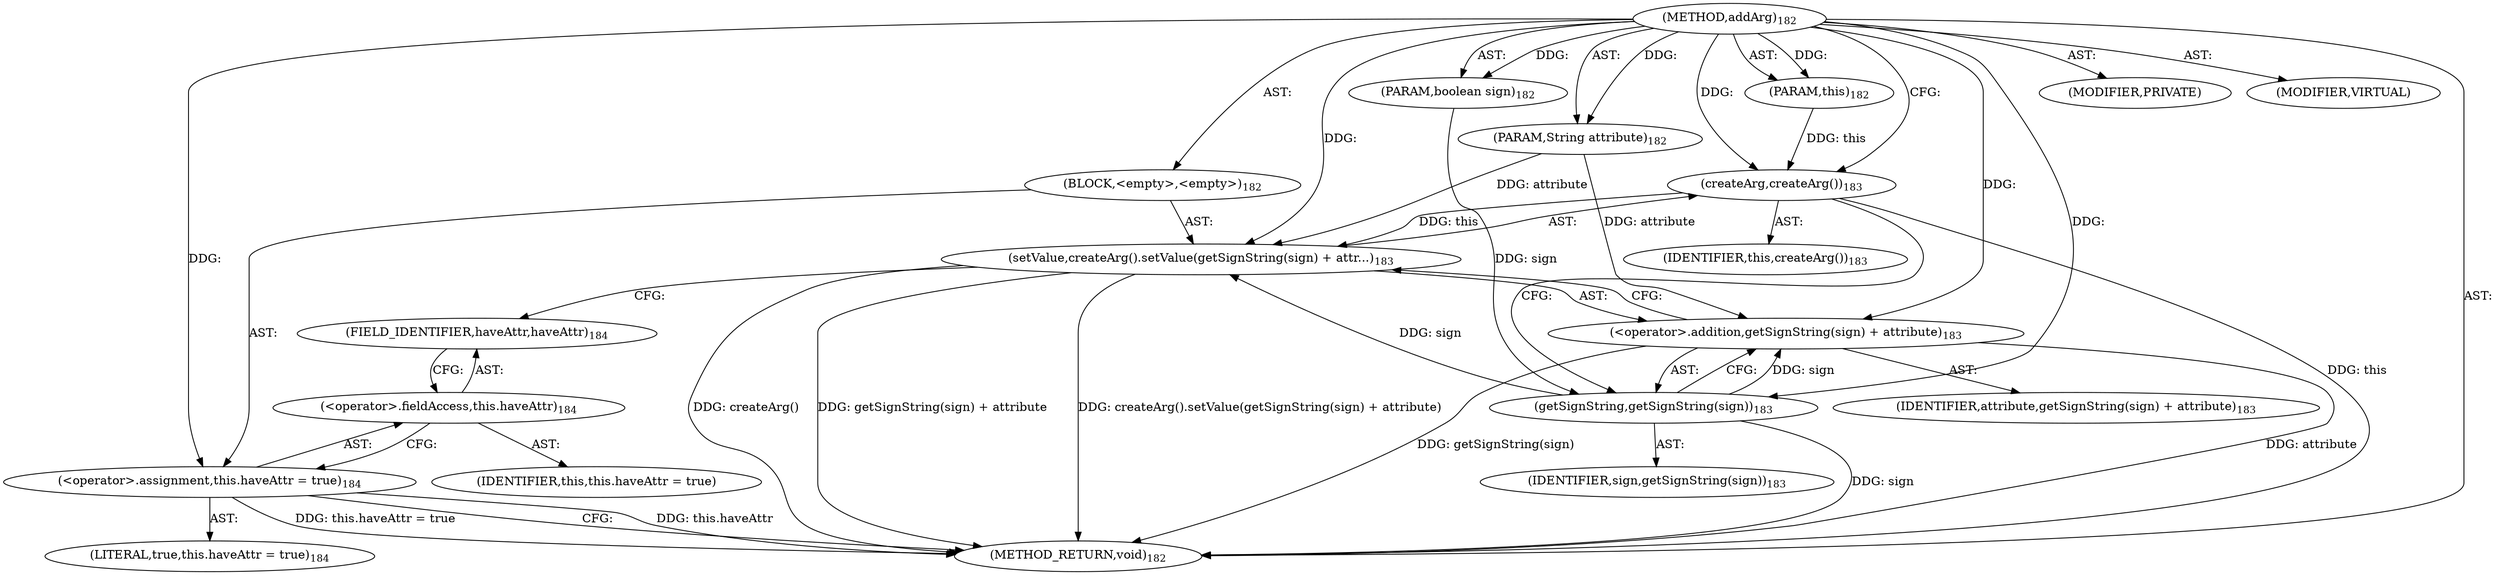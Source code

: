 digraph "addArg" {  
"111669149711" [label = <(METHOD,addArg)<SUB>182</SUB>> ]
"115964117004" [label = <(PARAM,this)<SUB>182</SUB>> ]
"115964117019" [label = <(PARAM,boolean sign)<SUB>182</SUB>> ]
"115964117020" [label = <(PARAM,String attribute)<SUB>182</SUB>> ]
"25769803799" [label = <(BLOCK,&lt;empty&gt;,&lt;empty&gt;)<SUB>182</SUB>> ]
"30064771147" [label = <(setValue,createArg().setValue(getSignString(sign) + attr...)<SUB>183</SUB>> ]
"30064771148" [label = <(createArg,createArg())<SUB>183</SUB>> ]
"68719476755" [label = <(IDENTIFIER,this,createArg())<SUB>183</SUB>> ]
"30064771149" [label = <(&lt;operator&gt;.addition,getSignString(sign) + attribute)<SUB>183</SUB>> ]
"30064771150" [label = <(getSignString,getSignString(sign))<SUB>183</SUB>> ]
"68719476793" [label = <(IDENTIFIER,sign,getSignString(sign))<SUB>183</SUB>> ]
"68719476794" [label = <(IDENTIFIER,attribute,getSignString(sign) + attribute)<SUB>183</SUB>> ]
"30064771151" [label = <(&lt;operator&gt;.assignment,this.haveAttr = true)<SUB>184</SUB>> ]
"30064771152" [label = <(&lt;operator&gt;.fieldAccess,this.haveAttr)<SUB>184</SUB>> ]
"68719476795" [label = <(IDENTIFIER,this,this.haveAttr = true)> ]
"55834574855" [label = <(FIELD_IDENTIFIER,haveAttr,haveAttr)<SUB>184</SUB>> ]
"90194313229" [label = <(LITERAL,true,this.haveAttr = true)<SUB>184</SUB>> ]
"133143986219" [label = <(MODIFIER,PRIVATE)> ]
"133143986220" [label = <(MODIFIER,VIRTUAL)> ]
"128849018895" [label = <(METHOD_RETURN,void)<SUB>182</SUB>> ]
  "111669149711" -> "115964117004"  [ label = "AST: "] 
  "111669149711" -> "115964117019"  [ label = "AST: "] 
  "111669149711" -> "115964117020"  [ label = "AST: "] 
  "111669149711" -> "25769803799"  [ label = "AST: "] 
  "111669149711" -> "133143986219"  [ label = "AST: "] 
  "111669149711" -> "133143986220"  [ label = "AST: "] 
  "111669149711" -> "128849018895"  [ label = "AST: "] 
  "25769803799" -> "30064771147"  [ label = "AST: "] 
  "25769803799" -> "30064771151"  [ label = "AST: "] 
  "30064771147" -> "30064771148"  [ label = "AST: "] 
  "30064771147" -> "30064771149"  [ label = "AST: "] 
  "30064771148" -> "68719476755"  [ label = "AST: "] 
  "30064771149" -> "30064771150"  [ label = "AST: "] 
  "30064771149" -> "68719476794"  [ label = "AST: "] 
  "30064771150" -> "68719476793"  [ label = "AST: "] 
  "30064771151" -> "30064771152"  [ label = "AST: "] 
  "30064771151" -> "90194313229"  [ label = "AST: "] 
  "30064771152" -> "68719476795"  [ label = "AST: "] 
  "30064771152" -> "55834574855"  [ label = "AST: "] 
  "30064771147" -> "55834574855"  [ label = "CFG: "] 
  "30064771151" -> "128849018895"  [ label = "CFG: "] 
  "30064771148" -> "30064771150"  [ label = "CFG: "] 
  "30064771149" -> "30064771147"  [ label = "CFG: "] 
  "30064771152" -> "30064771151"  [ label = "CFG: "] 
  "30064771150" -> "30064771149"  [ label = "CFG: "] 
  "55834574855" -> "30064771152"  [ label = "CFG: "] 
  "111669149711" -> "30064771148"  [ label = "CFG: "] 
  "30064771148" -> "128849018895"  [ label = "DDG: this"] 
  "30064771147" -> "128849018895"  [ label = "DDG: createArg()"] 
  "30064771150" -> "128849018895"  [ label = "DDG: sign"] 
  "30064771149" -> "128849018895"  [ label = "DDG: getSignString(sign)"] 
  "30064771149" -> "128849018895"  [ label = "DDG: attribute"] 
  "30064771147" -> "128849018895"  [ label = "DDG: getSignString(sign) + attribute"] 
  "30064771147" -> "128849018895"  [ label = "DDG: createArg().setValue(getSignString(sign) + attribute)"] 
  "30064771151" -> "128849018895"  [ label = "DDG: this.haveAttr"] 
  "30064771151" -> "128849018895"  [ label = "DDG: this.haveAttr = true"] 
  "111669149711" -> "115964117004"  [ label = "DDG: "] 
  "111669149711" -> "115964117019"  [ label = "DDG: "] 
  "111669149711" -> "115964117020"  [ label = "DDG: "] 
  "111669149711" -> "30064771151"  [ label = "DDG: "] 
  "30064771148" -> "30064771147"  [ label = "DDG: this"] 
  "30064771150" -> "30064771147"  [ label = "DDG: sign"] 
  "115964117020" -> "30064771147"  [ label = "DDG: attribute"] 
  "111669149711" -> "30064771147"  [ label = "DDG: "] 
  "115964117004" -> "30064771148"  [ label = "DDG: this"] 
  "111669149711" -> "30064771148"  [ label = "DDG: "] 
  "30064771150" -> "30064771149"  [ label = "DDG: sign"] 
  "115964117020" -> "30064771149"  [ label = "DDG: attribute"] 
  "111669149711" -> "30064771149"  [ label = "DDG: "] 
  "115964117019" -> "30064771150"  [ label = "DDG: sign"] 
  "111669149711" -> "30064771150"  [ label = "DDG: "] 
}
